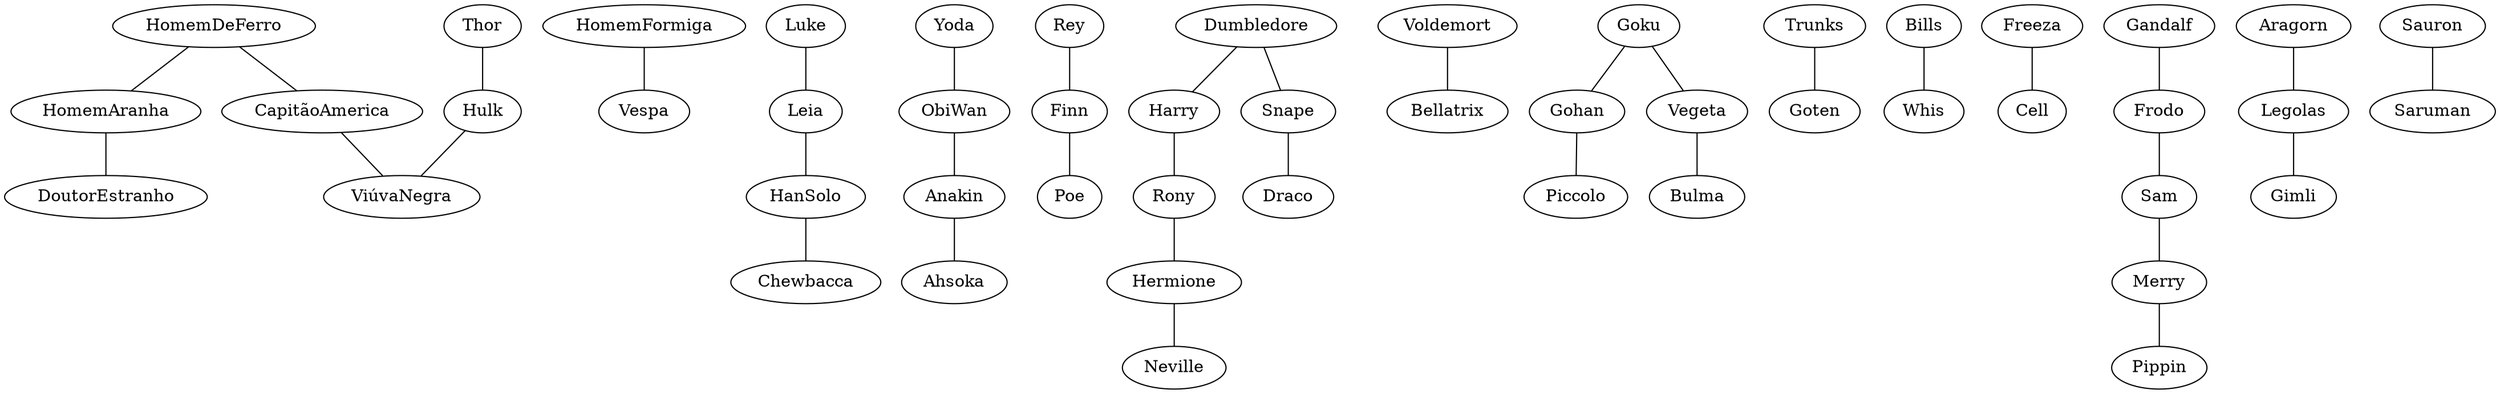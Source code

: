 graph G {
    "HomemDeFerro" -- "HomemAranha";
    "HomemAranha" -- "DoutorEstranho";
    "HomemDeFerro" -- "CapitãoAmerica";
    "CapitãoAmerica" -- "ViúvaNegra";
    "Thor" -- "Hulk";
    "Hulk" -- "ViúvaNegra";
    "HomemFormiga" -- "Vespa";
    "Luke" -- "Leia";
    "Leia" -- "HanSolo";
    "HanSolo" -- "Chewbacca";
    "Yoda" -- "ObiWan";
    "ObiWan" -- "Anakin";
    "Anakin" -- "Ahsoka";
    "Rey" -- "Finn";
    "Finn" -- "Poe";
    "Harry" -- "Rony";
    "Rony" -- "Hermione";
    "Hermione" -- "Neville";
    "Dumbledore" -- "Harry";
    "Dumbledore" -- "Snape";
    "Snape" -- "Draco";
    "Voldemort" -- "Bellatrix";
    "Goku" -- "Gohan";
    "Gohan" -- "Piccolo";
    "Vegeta" -- "Bulma";
    "Trunks" -- "Goten";
    "Bills" -- "Whis";
    "Freeza" -- "Cell";
    "Goku" -- "Vegeta";
    "Frodo" -- "Sam";
    "Sam" -- "Merry";
    "Merry" -- "Pippin";
    "Gandalf" -- "Frodo";
    "Aragorn" -- "Legolas";
    "Legolas" -- "Gimli";
    "Sauron" -- "Saruman";
}
